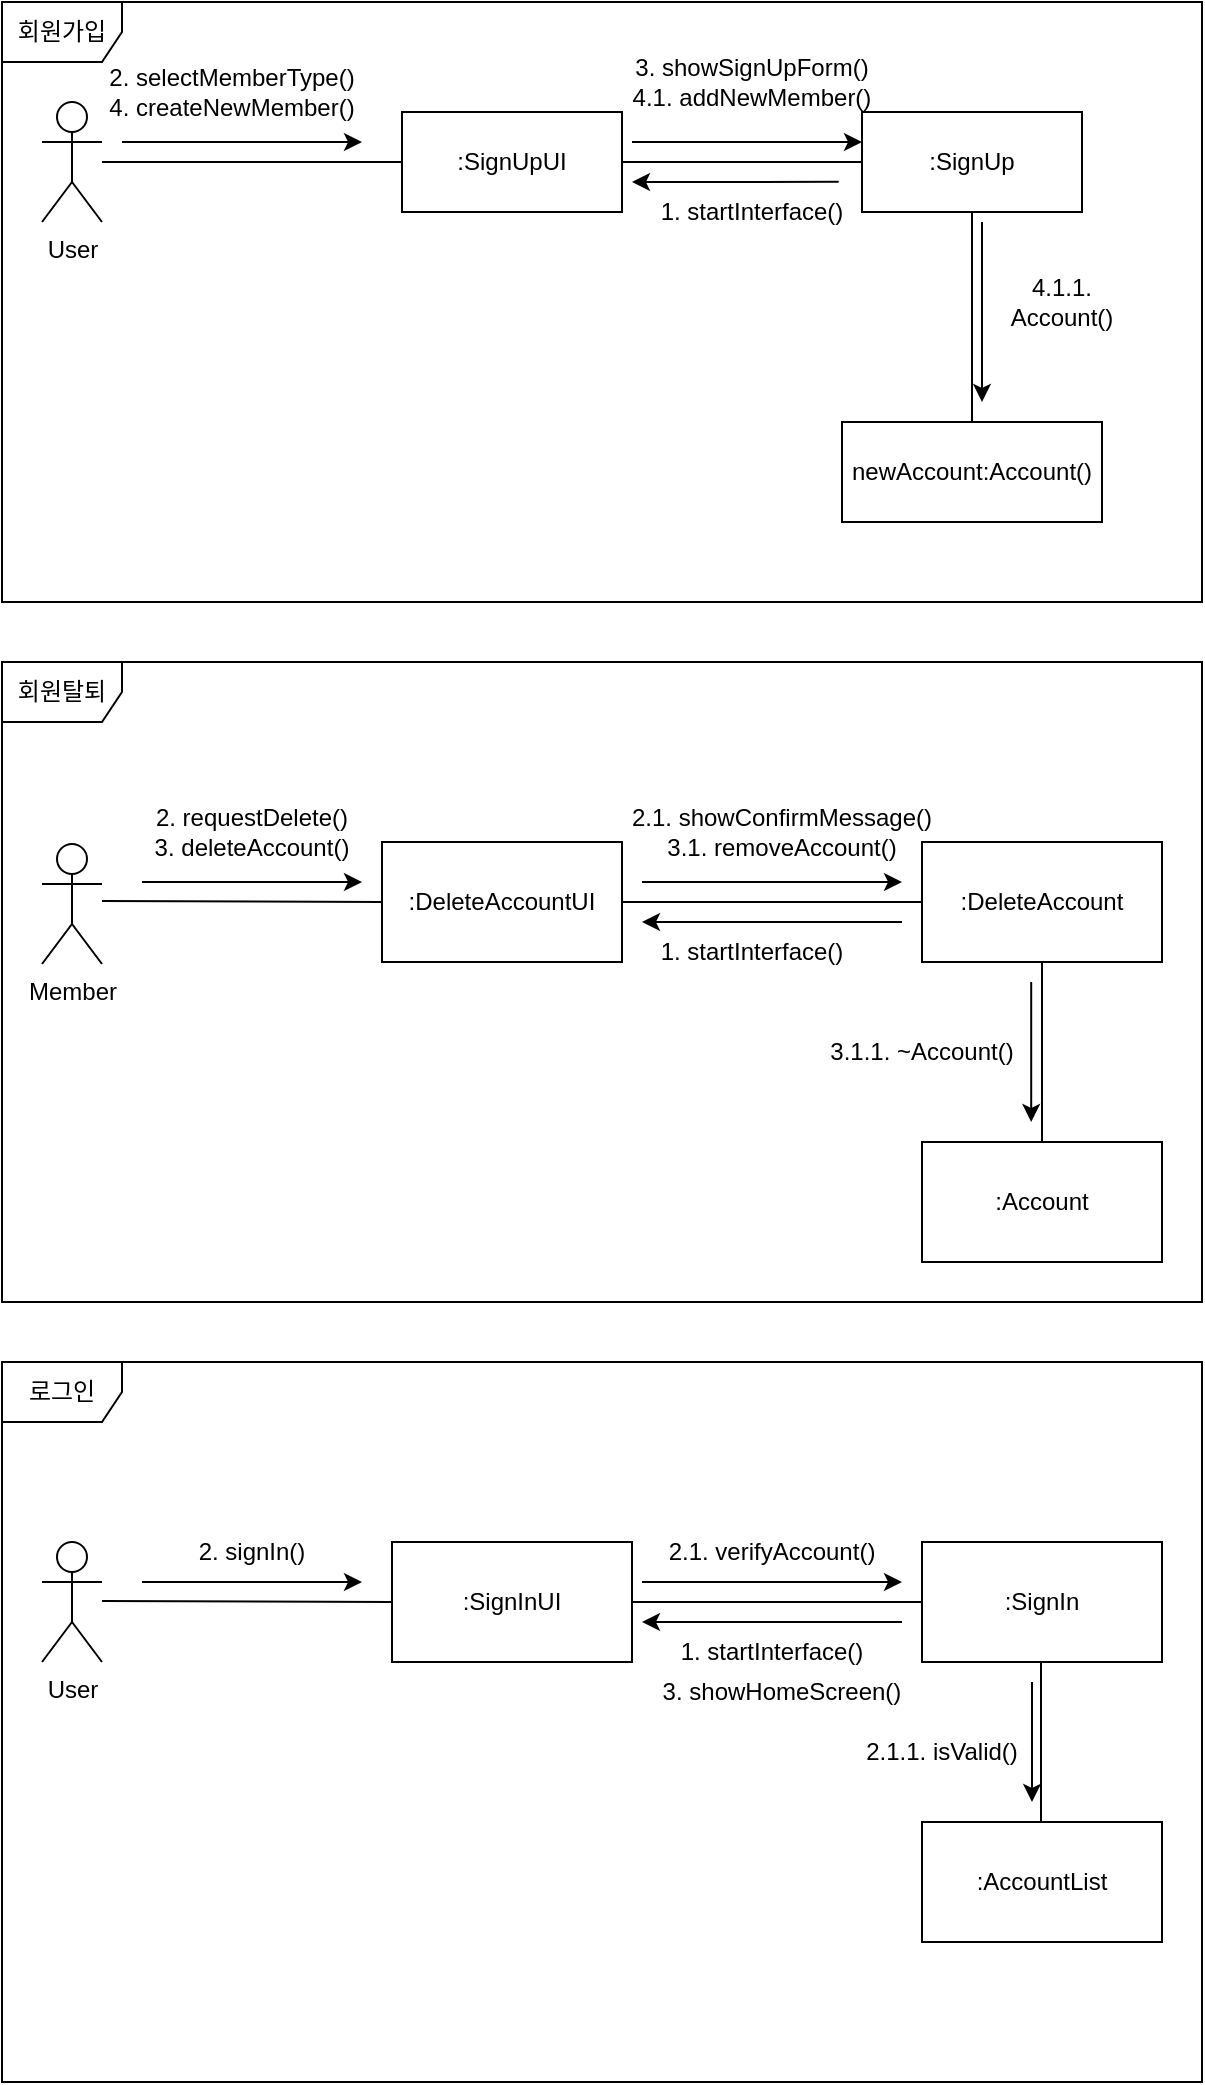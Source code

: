 <mxfile version="21.2.8" type="device" pages="3">
  <diagram name="cd-1" id="mp7kEBU_f_HY3jRFhSS2">
    <mxGraphModel dx="906" dy="878" grid="1" gridSize="10" guides="1" tooltips="1" connect="1" arrows="1" fold="1" page="1" pageScale="1" pageWidth="850" pageHeight="1100" math="0" shadow="0">
      <root>
        <mxCell id="0" />
        <mxCell id="1" parent="0" />
        <mxCell id="x7YrEeYMQ8s5IJfI4IxA-1" value="User" style="shape=umlActor;verticalLabelPosition=bottom;verticalAlign=top;html=1;outlineConnect=0;" parent="1" vertex="1">
          <mxGeometry x="100" y="810" width="30" height="60" as="geometry" />
        </mxCell>
        <mxCell id="vqhhumunK9ufTBRM4oUW-1" value=":SignInUI" style="rounded=0;whiteSpace=wrap;html=1;" parent="1" vertex="1">
          <mxGeometry x="275" y="810" width="120" height="60" as="geometry" />
        </mxCell>
        <mxCell id="vqhhumunK9ufTBRM4oUW-2" value=":SignIn" style="rounded=0;whiteSpace=wrap;html=1;" parent="1" vertex="1">
          <mxGeometry x="540" y="810" width="120" height="60" as="geometry" />
        </mxCell>
        <mxCell id="vqhhumunK9ufTBRM4oUW-4" value="" style="endArrow=none;html=1;rounded=0;entryX=0;entryY=0.5;entryDx=0;entryDy=0;" parent="1" target="vqhhumunK9ufTBRM4oUW-1" edge="1">
          <mxGeometry width="50" height="50" relative="1" as="geometry">
            <mxPoint x="130" y="839.5" as="sourcePoint" />
            <mxPoint x="290" y="830" as="targetPoint" />
          </mxGeometry>
        </mxCell>
        <mxCell id="vqhhumunK9ufTBRM4oUW-5" value="" style="endArrow=none;html=1;rounded=0;entryX=0;entryY=0.5;entryDx=0;entryDy=0;exitX=1;exitY=0.5;exitDx=0;exitDy=0;" parent="1" source="vqhhumunK9ufTBRM4oUW-1" target="vqhhumunK9ufTBRM4oUW-2" edge="1">
          <mxGeometry width="50" height="50" relative="1" as="geometry">
            <mxPoint x="420" y="839.5" as="sourcePoint" />
            <mxPoint x="590" y="840" as="targetPoint" />
          </mxGeometry>
        </mxCell>
        <mxCell id="vqhhumunK9ufTBRM4oUW-7" value="" style="endArrow=classic;html=1;rounded=0;" parent="1" edge="1">
          <mxGeometry width="50" height="50" relative="1" as="geometry">
            <mxPoint x="150" y="830" as="sourcePoint" />
            <mxPoint x="260" y="830" as="targetPoint" />
          </mxGeometry>
        </mxCell>
        <mxCell id="vqhhumunK9ufTBRM4oUW-8" value="" style="endArrow=classic;html=1;rounded=0;" parent="1" edge="1">
          <mxGeometry width="50" height="50" relative="1" as="geometry">
            <mxPoint x="400" y="830" as="sourcePoint" />
            <mxPoint x="530" y="830" as="targetPoint" />
          </mxGeometry>
        </mxCell>
        <mxCell id="vqhhumunK9ufTBRM4oUW-9" value="" style="endArrow=classic;html=1;rounded=0;" parent="1" edge="1">
          <mxGeometry width="50" height="50" relative="1" as="geometry">
            <mxPoint x="530" y="850" as="sourcePoint" />
            <mxPoint x="400" y="850" as="targetPoint" />
          </mxGeometry>
        </mxCell>
        <mxCell id="vqhhumunK9ufTBRM4oUW-11" value="로그인" style="shape=umlFrame;whiteSpace=wrap;html=1;pointerEvents=0;" parent="1" vertex="1">
          <mxGeometry x="80" y="720" width="600" height="360" as="geometry" />
        </mxCell>
        <mxCell id="vqhhumunK9ufTBRM4oUW-12" value="User" style="shape=umlActor;verticalLabelPosition=bottom;verticalAlign=top;html=1;" parent="1" vertex="1">
          <mxGeometry x="100" y="90" width="30" height="60" as="geometry" />
        </mxCell>
        <mxCell id="vqhhumunK9ufTBRM4oUW-14" value=":SignUpUI" style="html=1;whiteSpace=wrap;" parent="1" vertex="1">
          <mxGeometry x="280" y="95" width="110" height="50" as="geometry" />
        </mxCell>
        <mxCell id="vqhhumunK9ufTBRM4oUW-15" value=":SignUp" style="html=1;whiteSpace=wrap;" parent="1" vertex="1">
          <mxGeometry x="510" y="95" width="110" height="50" as="geometry" />
        </mxCell>
        <mxCell id="vqhhumunK9ufTBRM4oUW-16" value="newAccount:Account()" style="html=1;whiteSpace=wrap;" parent="1" vertex="1">
          <mxGeometry x="500" y="250" width="130" height="50" as="geometry" />
        </mxCell>
        <mxCell id="vqhhumunK9ufTBRM4oUW-19" value="" style="endArrow=none;html=1;rounded=0;entryX=0;entryY=0.5;entryDx=0;entryDy=0;" parent="1" target="vqhhumunK9ufTBRM4oUW-14" edge="1">
          <mxGeometry width="50" height="50" relative="1" as="geometry">
            <mxPoint x="130" y="120" as="sourcePoint" />
            <mxPoint x="180" y="70" as="targetPoint" />
          </mxGeometry>
        </mxCell>
        <mxCell id="vqhhumunK9ufTBRM4oUW-20" value="" style="endArrow=none;html=1;rounded=0;entryX=0;entryY=0.5;entryDx=0;entryDy=0;" parent="1" target="vqhhumunK9ufTBRM4oUW-15" edge="1">
          <mxGeometry width="50" height="50" relative="1" as="geometry">
            <mxPoint x="390" y="120" as="sourcePoint" />
            <mxPoint x="440" y="70" as="targetPoint" />
          </mxGeometry>
        </mxCell>
        <mxCell id="vqhhumunK9ufTBRM4oUW-21" value="" style="endArrow=none;html=1;rounded=0;exitX=0.5;exitY=0;exitDx=0;exitDy=0;entryX=0.5;entryY=1;entryDx=0;entryDy=0;" parent="1" source="vqhhumunK9ufTBRM4oUW-16" target="vqhhumunK9ufTBRM4oUW-15" edge="1">
          <mxGeometry width="50" height="50" relative="1" as="geometry">
            <mxPoint x="594.5" y="235" as="sourcePoint" />
            <mxPoint x="594.5" y="145" as="targetPoint" />
          </mxGeometry>
        </mxCell>
        <mxCell id="vqhhumunK9ufTBRM4oUW-24" value="" style="endArrow=classic;html=1;rounded=0;" parent="1" edge="1">
          <mxGeometry width="50" height="50" relative="1" as="geometry">
            <mxPoint x="140" y="110" as="sourcePoint" />
            <mxPoint x="260" y="110" as="targetPoint" />
          </mxGeometry>
        </mxCell>
        <mxCell id="vqhhumunK9ufTBRM4oUW-25" value="" style="endArrow=classic;html=1;rounded=0;" parent="1" edge="1">
          <mxGeometry width="50" height="50" relative="1" as="geometry">
            <mxPoint x="395" y="110" as="sourcePoint" />
            <mxPoint x="510" y="110" as="targetPoint" />
          </mxGeometry>
        </mxCell>
        <mxCell id="vqhhumunK9ufTBRM4oUW-26" value="" style="endArrow=classic;html=1;rounded=0;" parent="1" edge="1">
          <mxGeometry width="50" height="50" relative="1" as="geometry">
            <mxPoint x="570" y="150" as="sourcePoint" />
            <mxPoint x="570" y="240" as="targetPoint" />
          </mxGeometry>
        </mxCell>
        <mxCell id="vqhhumunK9ufTBRM4oUW-27" value="2. selectMemberType()&lt;br&gt;4. createNewMember()" style="text;html=1;strokeColor=none;fillColor=none;align=center;verticalAlign=middle;whiteSpace=wrap;rounded=0;" parent="1" vertex="1">
          <mxGeometry x="130" y="70" width="130" height="30" as="geometry" />
        </mxCell>
        <mxCell id="vqhhumunK9ufTBRM4oUW-29" value="3. showSignUpForm()&lt;br&gt;4.1. addNewMember()" style="text;html=1;strokeColor=none;fillColor=none;align=center;verticalAlign=middle;whiteSpace=wrap;rounded=0;" parent="1" vertex="1">
          <mxGeometry x="365" y="65" width="180" height="30" as="geometry" />
        </mxCell>
        <mxCell id="vqhhumunK9ufTBRM4oUW-31" value="4.1.1. Account()" style="text;html=1;strokeColor=none;fillColor=none;align=center;verticalAlign=middle;whiteSpace=wrap;rounded=0;" parent="1" vertex="1">
          <mxGeometry x="580" y="175" width="60" height="30" as="geometry" />
        </mxCell>
        <mxCell id="vqhhumunK9ufTBRM4oUW-32" value="회원가입" style="shape=umlFrame;whiteSpace=wrap;html=1;pointerEvents=0;" parent="1" vertex="1">
          <mxGeometry x="80" y="40" width="600" height="300" as="geometry" />
        </mxCell>
        <mxCell id="vqhhumunK9ufTBRM4oUW-33" value="Member" style="shape=umlActor;verticalLabelPosition=bottom;verticalAlign=top;html=1;outlineConnect=0;" parent="1" vertex="1">
          <mxGeometry x="100" y="461" width="30" height="60" as="geometry" />
        </mxCell>
        <mxCell id="vqhhumunK9ufTBRM4oUW-34" value=":DeleteAccountUI" style="rounded=0;whiteSpace=wrap;html=1;" parent="1" vertex="1">
          <mxGeometry x="270" y="460" width="120" height="60" as="geometry" />
        </mxCell>
        <mxCell id="vqhhumunK9ufTBRM4oUW-35" value=":DeleteAccount" style="rounded=0;whiteSpace=wrap;html=1;" parent="1" vertex="1">
          <mxGeometry x="540" y="460" width="120" height="60" as="geometry" />
        </mxCell>
        <mxCell id="vqhhumunK9ufTBRM4oUW-36" value=":Account" style="rounded=0;whiteSpace=wrap;html=1;" parent="1" vertex="1">
          <mxGeometry x="540" y="610" width="120" height="60" as="geometry" />
        </mxCell>
        <mxCell id="vqhhumunK9ufTBRM4oUW-37" value="" style="endArrow=none;html=1;rounded=0;entryX=0;entryY=0.5;entryDx=0;entryDy=0;" parent="1" target="vqhhumunK9ufTBRM4oUW-34" edge="1">
          <mxGeometry width="50" height="50" relative="1" as="geometry">
            <mxPoint x="130" y="489.5" as="sourcePoint" />
            <mxPoint x="290" y="480" as="targetPoint" />
          </mxGeometry>
        </mxCell>
        <mxCell id="vqhhumunK9ufTBRM4oUW-38" value="" style="endArrow=none;html=1;rounded=0;entryX=0;entryY=0.5;entryDx=0;entryDy=0;exitX=1;exitY=0.5;exitDx=0;exitDy=0;" parent="1" source="vqhhumunK9ufTBRM4oUW-34" target="vqhhumunK9ufTBRM4oUW-35" edge="1">
          <mxGeometry width="50" height="50" relative="1" as="geometry">
            <mxPoint x="420" y="489.5" as="sourcePoint" />
            <mxPoint x="590" y="490" as="targetPoint" />
          </mxGeometry>
        </mxCell>
        <mxCell id="vqhhumunK9ufTBRM4oUW-39" value="" style="endArrow=none;html=1;rounded=0;exitX=0.5;exitY=0;exitDx=0;exitDy=0;entryX=0.5;entryY=1;entryDx=0;entryDy=0;" parent="1" source="vqhhumunK9ufTBRM4oUW-36" target="vqhhumunK9ufTBRM4oUW-35" edge="1">
          <mxGeometry width="50" height="50" relative="1" as="geometry">
            <mxPoint x="610" y="570" as="sourcePoint" />
            <mxPoint x="660" y="520" as="targetPoint" />
          </mxGeometry>
        </mxCell>
        <mxCell id="vqhhumunK9ufTBRM4oUW-40" value="" style="endArrow=classic;html=1;rounded=0;" parent="1" edge="1">
          <mxGeometry width="50" height="50" relative="1" as="geometry">
            <mxPoint x="150" y="480" as="sourcePoint" />
            <mxPoint x="260" y="480" as="targetPoint" />
          </mxGeometry>
        </mxCell>
        <mxCell id="vqhhumunK9ufTBRM4oUW-41" value="" style="endArrow=classic;html=1;rounded=0;" parent="1" edge="1">
          <mxGeometry width="50" height="50" relative="1" as="geometry">
            <mxPoint x="400" y="480" as="sourcePoint" />
            <mxPoint x="530" y="480" as="targetPoint" />
          </mxGeometry>
        </mxCell>
        <mxCell id="vqhhumunK9ufTBRM4oUW-42" value="" style="endArrow=classic;html=1;rounded=0;" parent="1" edge="1">
          <mxGeometry width="50" height="50" relative="1" as="geometry">
            <mxPoint x="530" y="500" as="sourcePoint" />
            <mxPoint x="400" y="500" as="targetPoint" />
          </mxGeometry>
        </mxCell>
        <mxCell id="vqhhumunK9ufTBRM4oUW-43" value="" style="endArrow=classic;html=1;rounded=0;" parent="1" edge="1">
          <mxGeometry width="50" height="50" relative="1" as="geometry">
            <mxPoint x="594.6" y="530" as="sourcePoint" />
            <mxPoint x="594.6" y="600" as="targetPoint" />
          </mxGeometry>
        </mxCell>
        <mxCell id="vqhhumunK9ufTBRM4oUW-44" value="회원탈퇴" style="shape=umlFrame;whiteSpace=wrap;html=1;pointerEvents=0;" parent="1" vertex="1">
          <mxGeometry x="80" y="370" width="600" height="320" as="geometry" />
        </mxCell>
        <mxCell id="eeyjSRzWcwsqvVGfKqYl-1" value="2. requestDelete()&lt;br&gt;3. deleteAccount()" style="text;html=1;strokeColor=none;fillColor=none;align=center;verticalAlign=middle;whiteSpace=wrap;rounded=0;" parent="1" vertex="1">
          <mxGeometry x="140" y="440" width="130" height="30" as="geometry" />
        </mxCell>
        <mxCell id="eeyjSRzWcwsqvVGfKqYl-2" value="2.1. showConfirmMessage()&lt;br&gt;3.1. removeAccount()" style="text;html=1;strokeColor=none;fillColor=none;align=center;verticalAlign=middle;whiteSpace=wrap;rounded=0;" parent="1" vertex="1">
          <mxGeometry x="390" y="440" width="160" height="30" as="geometry" />
        </mxCell>
        <mxCell id="eeyjSRzWcwsqvVGfKqYl-3" value="3.1.1. ~Account()" style="text;html=1;strokeColor=none;fillColor=none;align=center;verticalAlign=middle;whiteSpace=wrap;rounded=0;" parent="1" vertex="1">
          <mxGeometry x="490" y="550" width="100" height="30" as="geometry" />
        </mxCell>
        <mxCell id="eeyjSRzWcwsqvVGfKqYl-4" value="2. signIn()" style="text;html=1;strokeColor=none;fillColor=none;align=center;verticalAlign=middle;whiteSpace=wrap;rounded=0;" parent="1" vertex="1">
          <mxGeometry x="160" y="800" width="90" height="30" as="geometry" />
        </mxCell>
        <mxCell id="eeyjSRzWcwsqvVGfKqYl-7" value="2.1. verifyAccount()" style="text;html=1;strokeColor=none;fillColor=none;align=center;verticalAlign=middle;whiteSpace=wrap;rounded=0;" parent="1" vertex="1">
          <mxGeometry x="390" y="800" width="150" height="30" as="geometry" />
        </mxCell>
        <mxCell id="eeyjSRzWcwsqvVGfKqYl-10" value="3. showHomeScreen()" style="text;html=1;strokeColor=none;fillColor=none;align=center;verticalAlign=middle;whiteSpace=wrap;rounded=0;" parent="1" vertex="1">
          <mxGeometry x="395" y="870" width="150" height="30" as="geometry" />
        </mxCell>
        <mxCell id="Hj-MTvASlr3O0-cF6hzb-1" value="1. startInterface()" style="text;html=1;strokeColor=none;fillColor=none;align=center;verticalAlign=middle;whiteSpace=wrap;rounded=0;" parent="1" vertex="1">
          <mxGeometry x="390" y="850" width="150" height="30" as="geometry" />
        </mxCell>
        <mxCell id="Hj-MTvASlr3O0-cF6hzb-2" value="" style="endArrow=classic;html=1;rounded=0;exitX=0.789;exitY=-0.003;exitDx=0;exitDy=0;exitPerimeter=0;" parent="1" source="Hj-MTvASlr3O0-cF6hzb-4" edge="1">
          <mxGeometry width="50" height="50" relative="1" as="geometry">
            <mxPoint x="520" y="130" as="sourcePoint" />
            <mxPoint x="395" y="130" as="targetPoint" />
          </mxGeometry>
        </mxCell>
        <mxCell id="Hj-MTvASlr3O0-cF6hzb-3" value="1. startInterface()" style="text;html=1;strokeColor=none;fillColor=none;align=center;verticalAlign=middle;whiteSpace=wrap;rounded=0;" parent="1" vertex="1">
          <mxGeometry x="380" y="500" width="150" height="30" as="geometry" />
        </mxCell>
        <mxCell id="Hj-MTvASlr3O0-cF6hzb-4" value="1. startInterface()" style="text;html=1;strokeColor=none;fillColor=none;align=center;verticalAlign=middle;whiteSpace=wrap;rounded=0;" parent="1" vertex="1">
          <mxGeometry x="380" y="130" width="150" height="30" as="geometry" />
        </mxCell>
        <mxCell id="97InJwAG1MKRn8mJAkvw-1" value=":AccountList" style="rounded=0;whiteSpace=wrap;html=1;" parent="1" vertex="1">
          <mxGeometry x="540" y="950" width="120" height="60" as="geometry" />
        </mxCell>
        <mxCell id="Sprh8E91vI7nFBq3eA97-1" value="" style="endArrow=none;html=1;rounded=0;entryX=0.5;entryY=1;entryDx=0;entryDy=0;" parent="1" edge="1">
          <mxGeometry width="50" height="50" relative="1" as="geometry">
            <mxPoint x="599.5" y="950" as="sourcePoint" />
            <mxPoint x="599.5" y="870" as="targetPoint" />
          </mxGeometry>
        </mxCell>
        <mxCell id="Sprh8E91vI7nFBq3eA97-2" value="2.1.1. isValid()" style="text;html=1;strokeColor=none;fillColor=none;align=center;verticalAlign=middle;whiteSpace=wrap;rounded=0;" parent="1" vertex="1">
          <mxGeometry x="450" y="900" width="200" height="30" as="geometry" />
        </mxCell>
        <mxCell id="Sprh8E91vI7nFBq3eA97-3" value="" style="endArrow=classic;html=1;rounded=0;" parent="1" edge="1">
          <mxGeometry width="50" height="50" relative="1" as="geometry">
            <mxPoint x="595" y="880" as="sourcePoint" />
            <mxPoint x="595" y="940" as="targetPoint" />
          </mxGeometry>
        </mxCell>
      </root>
    </mxGraphModel>
  </diagram>
  <diagram id="QEE8JB87h5NNfzg9t4cS" name="cd-2">
    <mxGraphModel dx="906" dy="878" grid="1" gridSize="10" guides="1" tooltips="1" connect="1" arrows="1" fold="1" page="1" pageScale="1" pageWidth="850" pageHeight="1100" math="0" shadow="0">
      <root>
        <mxCell id="0" />
        <mxCell id="1" parent="0" />
        <mxCell id="gPK6U9rn6PsHP9oLCfK9-1" value="Member" style="shape=umlActor;verticalLabelPosition=bottom;verticalAlign=top;html=1;outlineConnect=0;" parent="1" vertex="1">
          <mxGeometry x="100" y="170" width="30" height="60" as="geometry" />
        </mxCell>
        <mxCell id="gPK6U9rn6PsHP9oLCfK9-2" value=":SignOutUI" style="rounded=0;whiteSpace=wrap;html=1;" parent="1" vertex="1">
          <mxGeometry x="270" y="170" width="120" height="60" as="geometry" />
        </mxCell>
        <mxCell id="gPK6U9rn6PsHP9oLCfK9-3" value=":SignOut" style="rounded=0;whiteSpace=wrap;html=1;" parent="1" vertex="1">
          <mxGeometry x="540" y="170" width="120" height="60" as="geometry" />
        </mxCell>
        <mxCell id="gPK6U9rn6PsHP9oLCfK9-5" value="" style="endArrow=none;html=1;rounded=0;entryX=0;entryY=0.5;entryDx=0;entryDy=0;" parent="1" target="gPK6U9rn6PsHP9oLCfK9-2" edge="1">
          <mxGeometry width="50" height="50" relative="1" as="geometry">
            <mxPoint x="130" y="199.5" as="sourcePoint" />
            <mxPoint x="290" y="190" as="targetPoint" />
          </mxGeometry>
        </mxCell>
        <mxCell id="gPK6U9rn6PsHP9oLCfK9-6" value="" style="endArrow=none;html=1;rounded=0;entryX=0;entryY=0.5;entryDx=0;entryDy=0;exitX=1;exitY=0.5;exitDx=0;exitDy=0;" parent="1" source="gPK6U9rn6PsHP9oLCfK9-2" target="gPK6U9rn6PsHP9oLCfK9-3" edge="1">
          <mxGeometry width="50" height="50" relative="1" as="geometry">
            <mxPoint x="420" y="199.5" as="sourcePoint" />
            <mxPoint x="590" y="200" as="targetPoint" />
          </mxGeometry>
        </mxCell>
        <mxCell id="gPK6U9rn6PsHP9oLCfK9-8" value="" style="endArrow=classic;html=1;rounded=0;" parent="1" edge="1">
          <mxGeometry width="50" height="50" relative="1" as="geometry">
            <mxPoint x="150" y="190" as="sourcePoint" />
            <mxPoint x="260" y="190" as="targetPoint" />
          </mxGeometry>
        </mxCell>
        <mxCell id="gPK6U9rn6PsHP9oLCfK9-9" value="" style="endArrow=classic;html=1;rounded=0;" parent="1" edge="1">
          <mxGeometry width="50" height="50" relative="1" as="geometry">
            <mxPoint x="400" y="190" as="sourcePoint" />
            <mxPoint x="530" y="190" as="targetPoint" />
          </mxGeometry>
        </mxCell>
        <mxCell id="gPK6U9rn6PsHP9oLCfK9-12" value="로그아웃" style="shape=umlFrame;whiteSpace=wrap;html=1;pointerEvents=0;" parent="1" vertex="1">
          <mxGeometry x="80" y="80" width="600" height="260" as="geometry" />
        </mxCell>
        <mxCell id="gPK6U9rn6PsHP9oLCfK9-15" value="2. signOut()" style="text;html=1;strokeColor=none;fillColor=none;align=center;verticalAlign=middle;whiteSpace=wrap;rounded=0;" parent="1" vertex="1">
          <mxGeometry x="170" y="160" width="70" height="30" as="geometry" />
        </mxCell>
        <mxCell id="gPK6U9rn6PsHP9oLCfK9-16" value="2.1. showFirstScreen()" style="text;html=1;strokeColor=none;fillColor=none;align=center;verticalAlign=middle;whiteSpace=wrap;rounded=0;" parent="1" vertex="1">
          <mxGeometry x="400" y="160" width="135" height="30" as="geometry" />
        </mxCell>
        <mxCell id="J8FvXR_7kJHzzR86mYbf-1" value="" style="endArrow=classic;html=1;rounded=0;" parent="1" edge="1">
          <mxGeometry width="50" height="50" relative="1" as="geometry">
            <mxPoint x="530" y="210" as="sourcePoint" />
            <mxPoint x="400" y="209.5" as="targetPoint" />
          </mxGeometry>
        </mxCell>
        <mxCell id="J8FvXR_7kJHzzR86mYbf-2" value="1. startInterface()" style="text;html=1;strokeColor=none;fillColor=none;align=center;verticalAlign=middle;whiteSpace=wrap;rounded=0;" parent="1" vertex="1">
          <mxGeometry x="401" y="210" width="135" height="30" as="geometry" />
        </mxCell>
      </root>
    </mxGraphModel>
  </diagram>
  <diagram id="vUz4b7leZiVSBEufzH5Q" name="Use case class diagram">
    <mxGraphModel dx="906" dy="878" grid="1" gridSize="10" guides="1" tooltips="1" connect="1" arrows="1" fold="1" page="1" pageScale="1" pageWidth="850" pageHeight="1100" math="0" shadow="0">
      <root>
        <mxCell id="0" />
        <mxCell id="1" parent="0" />
        <mxCell id="Sx0gdtx4WeoarH13EXGp-1" value="&lt;p style=&quot;margin:0px;margin-top:4px;text-align:center;&quot;&gt;&lt;b&gt;&amp;lt;&amp;lt;boundary&amp;gt;&amp;gt;&lt;/b&gt;&lt;/p&gt;&lt;p style=&quot;margin:0px;margin-top:4px;text-align:center;&quot;&gt;&lt;b&gt;User Interface::SignUpUI&lt;/b&gt;&lt;/p&gt;&lt;hr size=&quot;1&quot;&gt;&lt;p style=&quot;margin:0px;margin-left:4px;&quot;&gt;&lt;br&gt;&lt;/p&gt;&lt;hr size=&quot;1&quot;&gt;&lt;p style=&quot;margin:0px;margin-left:4px;&quot;&gt;selectMemberType()&lt;/p&gt;&lt;p style=&quot;margin:0px;margin-left:4px;&quot;&gt;createNewMember()&lt;/p&gt;" style="verticalAlign=top;align=left;overflow=fill;fontSize=12;fontFamily=Helvetica;html=1;whiteSpace=wrap;" parent="1" vertex="1">
          <mxGeometry x="120" y="40" width="160" height="110" as="geometry" />
        </mxCell>
        <mxCell id="Sx0gdtx4WeoarH13EXGp-2" value="&lt;p style=&quot;margin:0px;margin-top:4px;text-align:center;&quot;&gt;&lt;b&gt;&amp;lt;&amp;lt;control&amp;gt;&amp;gt;&lt;/b&gt;&lt;/p&gt;&lt;p style=&quot;margin:0px;margin-top:4px;text-align:center;&quot;&gt;&lt;b&gt;Control::SignUp&lt;/b&gt;&lt;/p&gt;&lt;hr size=&quot;1&quot;&gt;&lt;p style=&quot;margin:0px;margin-left:4px;&quot;&gt;&lt;br&gt;&lt;/p&gt;&lt;hr size=&quot;1&quot;&gt;&lt;p style=&quot;margin:0px;margin-left:4px;&quot;&gt;showSignUpForm()&lt;/p&gt;&lt;p style=&quot;margin:0px;margin-left:4px;&quot;&gt;addNewMember()&lt;/p&gt;" style="verticalAlign=top;align=left;overflow=fill;fontSize=12;fontFamily=Helvetica;html=1;whiteSpace=wrap;" parent="1" vertex="1">
          <mxGeometry x="420" y="40" width="160" height="110" as="geometry" />
        </mxCell>
        <mxCell id="RPu0iS_LpBdkOd3DgQku-1" value="&lt;p style=&quot;margin:0px;margin-top:4px;text-align:center;&quot;&gt;&lt;b&gt;&amp;lt;&amp;lt;entity&amp;gt;&amp;gt;&lt;/b&gt;&lt;/p&gt;&lt;p style=&quot;margin:0px;margin-top:4px;text-align:center;&quot;&gt;&lt;b&gt;Account&lt;/b&gt;&lt;/p&gt;&lt;hr size=&quot;1&quot;&gt;&lt;p style=&quot;margin:0px;margin-left:4px;&quot;&gt;address&lt;/p&gt;&lt;p style=&quot;margin:0px;margin-left:4px;&quot;&gt;phoneNum&lt;/p&gt;&lt;hr size=&quot;1&quot;&gt;&lt;p style=&quot;margin:0px;margin-left:4px;&quot;&gt;&lt;br&gt;&lt;/p&gt;" style="verticalAlign=top;align=left;overflow=fill;fontSize=12;fontFamily=Helvetica;html=1;whiteSpace=wrap;" parent="1" vertex="1">
          <mxGeometry x="270" y="620" width="160" height="110" as="geometry" />
        </mxCell>
        <mxCell id="RPu0iS_LpBdkOd3DgQku-2" value="&lt;p style=&quot;margin:0px;margin-top:4px;text-align:center;&quot;&gt;&lt;b&gt;&amp;lt;&amp;lt;entity&amp;gt;&amp;gt;&lt;/b&gt;&lt;/p&gt;&lt;p style=&quot;margin:0px;margin-top:4px;text-align:center;&quot;&gt;&lt;b&gt;GeneralAccount&lt;/b&gt;&lt;/p&gt;&lt;hr size=&quot;1&quot;&gt;&lt;p style=&quot;margin:0px;margin-left:4px;&quot;&gt;name&lt;/p&gt;&lt;p style=&quot;margin:0px;margin-left:4px;&quot;&gt;regNum&lt;/p&gt;&lt;hr size=&quot;1&quot;&gt;&lt;p style=&quot;margin:0px;margin-left:4px;&quot;&gt;&lt;br&gt;&lt;/p&gt;" style="verticalAlign=top;align=left;overflow=fill;fontSize=12;fontFamily=Helvetica;html=1;whiteSpace=wrap;" parent="1" vertex="1">
          <mxGeometry x="150" y="860" width="160" height="110" as="geometry" />
        </mxCell>
        <mxCell id="RPu0iS_LpBdkOd3DgQku-3" value="&lt;p style=&quot;margin:0px;margin-top:4px;text-align:center;&quot;&gt;&lt;b&gt;&amp;lt;&amp;lt;entity&amp;gt;&amp;gt;&lt;/b&gt;&lt;/p&gt;&lt;p style=&quot;margin:0px;margin-top:4px;text-align:center;&quot;&gt;&lt;b&gt;CompanyAccount&lt;/b&gt;&lt;/p&gt;&lt;hr size=&quot;1&quot;&gt;&lt;p style=&quot;margin:0px;margin-left:4px;&quot;&gt;companyName&lt;/p&gt;&lt;p style=&quot;margin:0px;margin-left:4px;&quot;&gt;businessNum&lt;/p&gt;&lt;hr size=&quot;1&quot;&gt;&lt;p style=&quot;margin:0px;margin-left:4px;&quot;&gt;&lt;br&gt;&lt;/p&gt;" style="verticalAlign=top;align=left;overflow=fill;fontSize=12;fontFamily=Helvetica;html=1;whiteSpace=wrap;" parent="1" vertex="1">
          <mxGeometry x="400" y="860" width="160" height="110" as="geometry" />
        </mxCell>
        <mxCell id="tfYswapJPiesSvqaoB08-2" value="&lt;p style=&quot;margin:0px;margin-top:4px;text-align:center;&quot;&gt;&lt;b&gt;&amp;lt;&amp;lt;boundary&amp;gt;&amp;gt;&lt;/b&gt;&lt;/p&gt;&lt;p style=&quot;margin:0px;margin-top:4px;text-align:center;&quot;&gt;&lt;b&gt;User Interface::DeleteAccountUI&lt;/b&gt;&lt;/p&gt;&lt;hr size=&quot;1&quot;&gt;&lt;p style=&quot;margin:0px;margin-left:4px;&quot;&gt;&lt;br&gt;&lt;/p&gt;&lt;hr size=&quot;1&quot;&gt;&lt;p style=&quot;margin:0px;margin-left:4px;&quot;&gt;requestDelete()&lt;/p&gt;&lt;p style=&quot;margin:0px;margin-left:4px;&quot;&gt;deleteAccount()&lt;/p&gt;" style="verticalAlign=top;align=left;overflow=fill;fontSize=12;fontFamily=Helvetica;html=1;whiteSpace=wrap;" parent="1" vertex="1">
          <mxGeometry x="105" y="170" width="190" height="110" as="geometry" />
        </mxCell>
        <mxCell id="tfYswapJPiesSvqaoB08-3" value="&lt;p style=&quot;margin:0px;margin-top:4px;text-align:center;&quot;&gt;&lt;b&gt;&amp;lt;&amp;lt;control&amp;gt;&amp;gt;&lt;/b&gt;&lt;/p&gt;&lt;p style=&quot;margin:0px;margin-top:4px;text-align:center;&quot;&gt;&lt;b&gt;Control::DeleteAccount&lt;/b&gt;&lt;/p&gt;&lt;hr size=&quot;1&quot;&gt;&lt;p style=&quot;margin:0px;margin-left:4px;&quot;&gt;&lt;br&gt;&lt;/p&gt;&lt;hr size=&quot;1&quot;&gt;&lt;p style=&quot;margin:0px;margin-left:4px;&quot;&gt;showConfirmMessage()&lt;/p&gt;&lt;p style=&quot;margin:0px;margin-left:4px;&quot;&gt;removeAccount()&lt;/p&gt;" style="verticalAlign=top;align=left;overflow=fill;fontSize=12;fontFamily=Helvetica;html=1;whiteSpace=wrap;" parent="1" vertex="1">
          <mxGeometry x="420" y="170" width="160" height="110" as="geometry" />
        </mxCell>
        <mxCell id="tfYswapJPiesSvqaoB08-4" value="&lt;p style=&quot;margin:0px;margin-top:4px;text-align:center;&quot;&gt;&lt;b&gt;&amp;lt;&amp;lt;boundary&amp;gt;&amp;gt;&lt;/b&gt;&lt;/p&gt;&lt;p style=&quot;margin:0px;margin-top:4px;text-align:center;&quot;&gt;&lt;b&gt;User Interface::SignInUI&lt;/b&gt;&lt;/p&gt;&lt;hr size=&quot;1&quot;&gt;&lt;p style=&quot;margin:0px;margin-left:4px;&quot;&gt;&lt;br&gt;&lt;/p&gt;&lt;hr size=&quot;1&quot;&gt;&lt;p style=&quot;margin:0px;margin-left:4px;&quot;&gt;signIn()&lt;/p&gt;&lt;p style=&quot;margin:0px;margin-left:4px;&quot;&gt;showHomeScreen()&lt;br&gt;&lt;/p&gt;" style="verticalAlign=top;align=left;overflow=fill;fontSize=12;fontFamily=Helvetica;html=1;whiteSpace=wrap;" parent="1" vertex="1">
          <mxGeometry x="120" y="300" width="160" height="110" as="geometry" />
        </mxCell>
        <mxCell id="tfYswapJPiesSvqaoB08-5" value="&lt;p style=&quot;margin:0px;margin-top:4px;text-align:center;&quot;&gt;&lt;b&gt;&amp;lt;&amp;lt;control&amp;gt;&amp;gt;&lt;/b&gt;&lt;/p&gt;&lt;p style=&quot;margin:0px;margin-top:4px;text-align:center;&quot;&gt;&lt;b&gt;Control::SignIn&lt;/b&gt;&lt;/p&gt;&lt;hr size=&quot;1&quot;&gt;&lt;p style=&quot;margin:0px;margin-left:4px;&quot;&gt;&lt;br&gt;&lt;/p&gt;&lt;hr size=&quot;1&quot;&gt;&lt;p style=&quot;margin:0px;margin-left:4px;&quot;&gt;compareAccount()&lt;/p&gt;" style="verticalAlign=top;align=left;overflow=fill;fontSize=12;fontFamily=Helvetica;html=1;whiteSpace=wrap;" parent="1" vertex="1">
          <mxGeometry x="420" y="300" width="160" height="100" as="geometry" />
        </mxCell>
        <mxCell id="tfYswapJPiesSvqaoB08-6" value="&lt;p style=&quot;margin:0px;margin-top:4px;text-align:center;&quot;&gt;&lt;b&gt;&amp;lt;&amp;lt;boundary&amp;gt;&amp;gt;&lt;/b&gt;&lt;/p&gt;&lt;p style=&quot;margin:0px;margin-top:4px;text-align:center;&quot;&gt;&lt;b&gt;User Interface::SignOutUI&lt;/b&gt;&lt;/p&gt;&lt;hr size=&quot;1&quot;&gt;&lt;p style=&quot;margin:0px;margin-left:4px;&quot;&gt;&lt;br&gt;&lt;/p&gt;&lt;hr size=&quot;1&quot;&gt;&lt;p style=&quot;margin:0px;margin-left:4px;&quot;&gt;signOut()&lt;/p&gt;" style="verticalAlign=top;align=left;overflow=fill;fontSize=12;fontFamily=Helvetica;html=1;whiteSpace=wrap;" parent="1" vertex="1">
          <mxGeometry x="120" y="430" width="160" height="100" as="geometry" />
        </mxCell>
        <mxCell id="tfYswapJPiesSvqaoB08-7" value="&lt;p style=&quot;margin:0px;margin-top:4px;text-align:center;&quot;&gt;&lt;b&gt;&amp;lt;&amp;lt;control&amp;gt;&amp;gt;&lt;/b&gt;&lt;/p&gt;&lt;p style=&quot;margin:0px;margin-top:4px;text-align:center;&quot;&gt;&lt;b&gt;Control::SignOut&lt;/b&gt;&lt;/p&gt;&lt;hr size=&quot;1&quot;&gt;&lt;p style=&quot;margin:0px;margin-left:4px;&quot;&gt;&lt;br&gt;&lt;/p&gt;&lt;hr size=&quot;1&quot;&gt;&lt;p style=&quot;margin:0px;margin-left:4px;&quot;&gt;showFirstScreen()&lt;/p&gt;" style="verticalAlign=top;align=left;overflow=fill;fontSize=12;fontFamily=Helvetica;html=1;whiteSpace=wrap;" parent="1" vertex="1">
          <mxGeometry x="420" y="430" width="160" height="100" as="geometry" />
        </mxCell>
        <mxCell id="KikA47Y4Q8AzEVkftk9a-2" value="" style="endArrow=block;endSize=16;endFill=0;html=1;rounded=0;entryX=0.5;entryY=1;entryDx=0;entryDy=0;exitX=0.5;exitY=0;exitDx=0;exitDy=0;" parent="1" source="RPu0iS_LpBdkOd3DgQku-2" target="RPu0iS_LpBdkOd3DgQku-1" edge="1">
          <mxGeometry width="160" relative="1" as="geometry">
            <mxPoint x="190" y="820" as="sourcePoint" />
            <mxPoint x="350" y="820" as="targetPoint" />
          </mxGeometry>
        </mxCell>
        <mxCell id="KikA47Y4Q8AzEVkftk9a-3" value="" style="endArrow=block;endSize=16;endFill=0;html=1;rounded=0;entryX=0.5;entryY=1;entryDx=0;entryDy=0;exitX=0.5;exitY=0;exitDx=0;exitDy=0;" parent="1" source="RPu0iS_LpBdkOd3DgQku-3" target="RPu0iS_LpBdkOd3DgQku-1" edge="1">
          <mxGeometry width="160" relative="1" as="geometry">
            <mxPoint x="520" y="820" as="sourcePoint" />
            <mxPoint x="350" y="740" as="targetPoint" />
          </mxGeometry>
        </mxCell>
        <mxCell id="vwHiRfiHqQsrxgjbsPJw-1" value="&lt;p style=&quot;margin:0px;margin-top:4px;text-align:center;&quot;&gt;&lt;b&gt;&amp;lt;&amp;lt;entity&amp;gt;&amp;gt;&lt;/b&gt;&lt;/p&gt;&lt;p style=&quot;margin:0px;margin-top:4px;text-align:center;&quot;&gt;&lt;b&gt;AccountList&lt;/b&gt;&lt;/p&gt;&lt;hr size=&quot;1&quot;&gt;&lt;p style=&quot;margin:0px;margin-left:4px;&quot;&gt;account&lt;/p&gt;&lt;hr size=&quot;1&quot;&gt;&lt;p style=&quot;margin:0px;margin-left:4px;&quot;&gt;isValid()&lt;/p&gt;" style="verticalAlign=top;align=left;overflow=fill;fontSize=12;fontFamily=Helvetica;html=1;whiteSpace=wrap;" parent="1" vertex="1">
          <mxGeometry x="570" y="620" width="160" height="110" as="geometry" />
        </mxCell>
        <mxCell id="vwHiRfiHqQsrxgjbsPJw-2" value="" style="endArrow=diamondThin;endFill=1;endSize=24;html=1;rounded=0;entryX=-0.001;entryY=0.55;entryDx=0;entryDy=0;entryPerimeter=0;" parent="1" target="vwHiRfiHqQsrxgjbsPJw-1" edge="1">
          <mxGeometry width="160" relative="1" as="geometry">
            <mxPoint x="430" y="680" as="sourcePoint" />
            <mxPoint x="550" y="680" as="targetPoint" />
          </mxGeometry>
        </mxCell>
        <mxCell id="vwHiRfiHqQsrxgjbsPJw-3" value="0..*" style="text;html=1;strokeColor=none;fillColor=none;align=center;verticalAlign=middle;whiteSpace=wrap;rounded=0;" parent="1" vertex="1">
          <mxGeometry x="420" y="650" width="50" height="30" as="geometry" />
        </mxCell>
        <mxCell id="vwHiRfiHqQsrxgjbsPJw-4" value="1" style="text;html=1;strokeColor=none;fillColor=none;align=center;verticalAlign=middle;whiteSpace=wrap;rounded=0;" parent="1" vertex="1">
          <mxGeometry x="530" y="650" width="50" height="30" as="geometry" />
        </mxCell>
      </root>
    </mxGraphModel>
  </diagram>
</mxfile>
